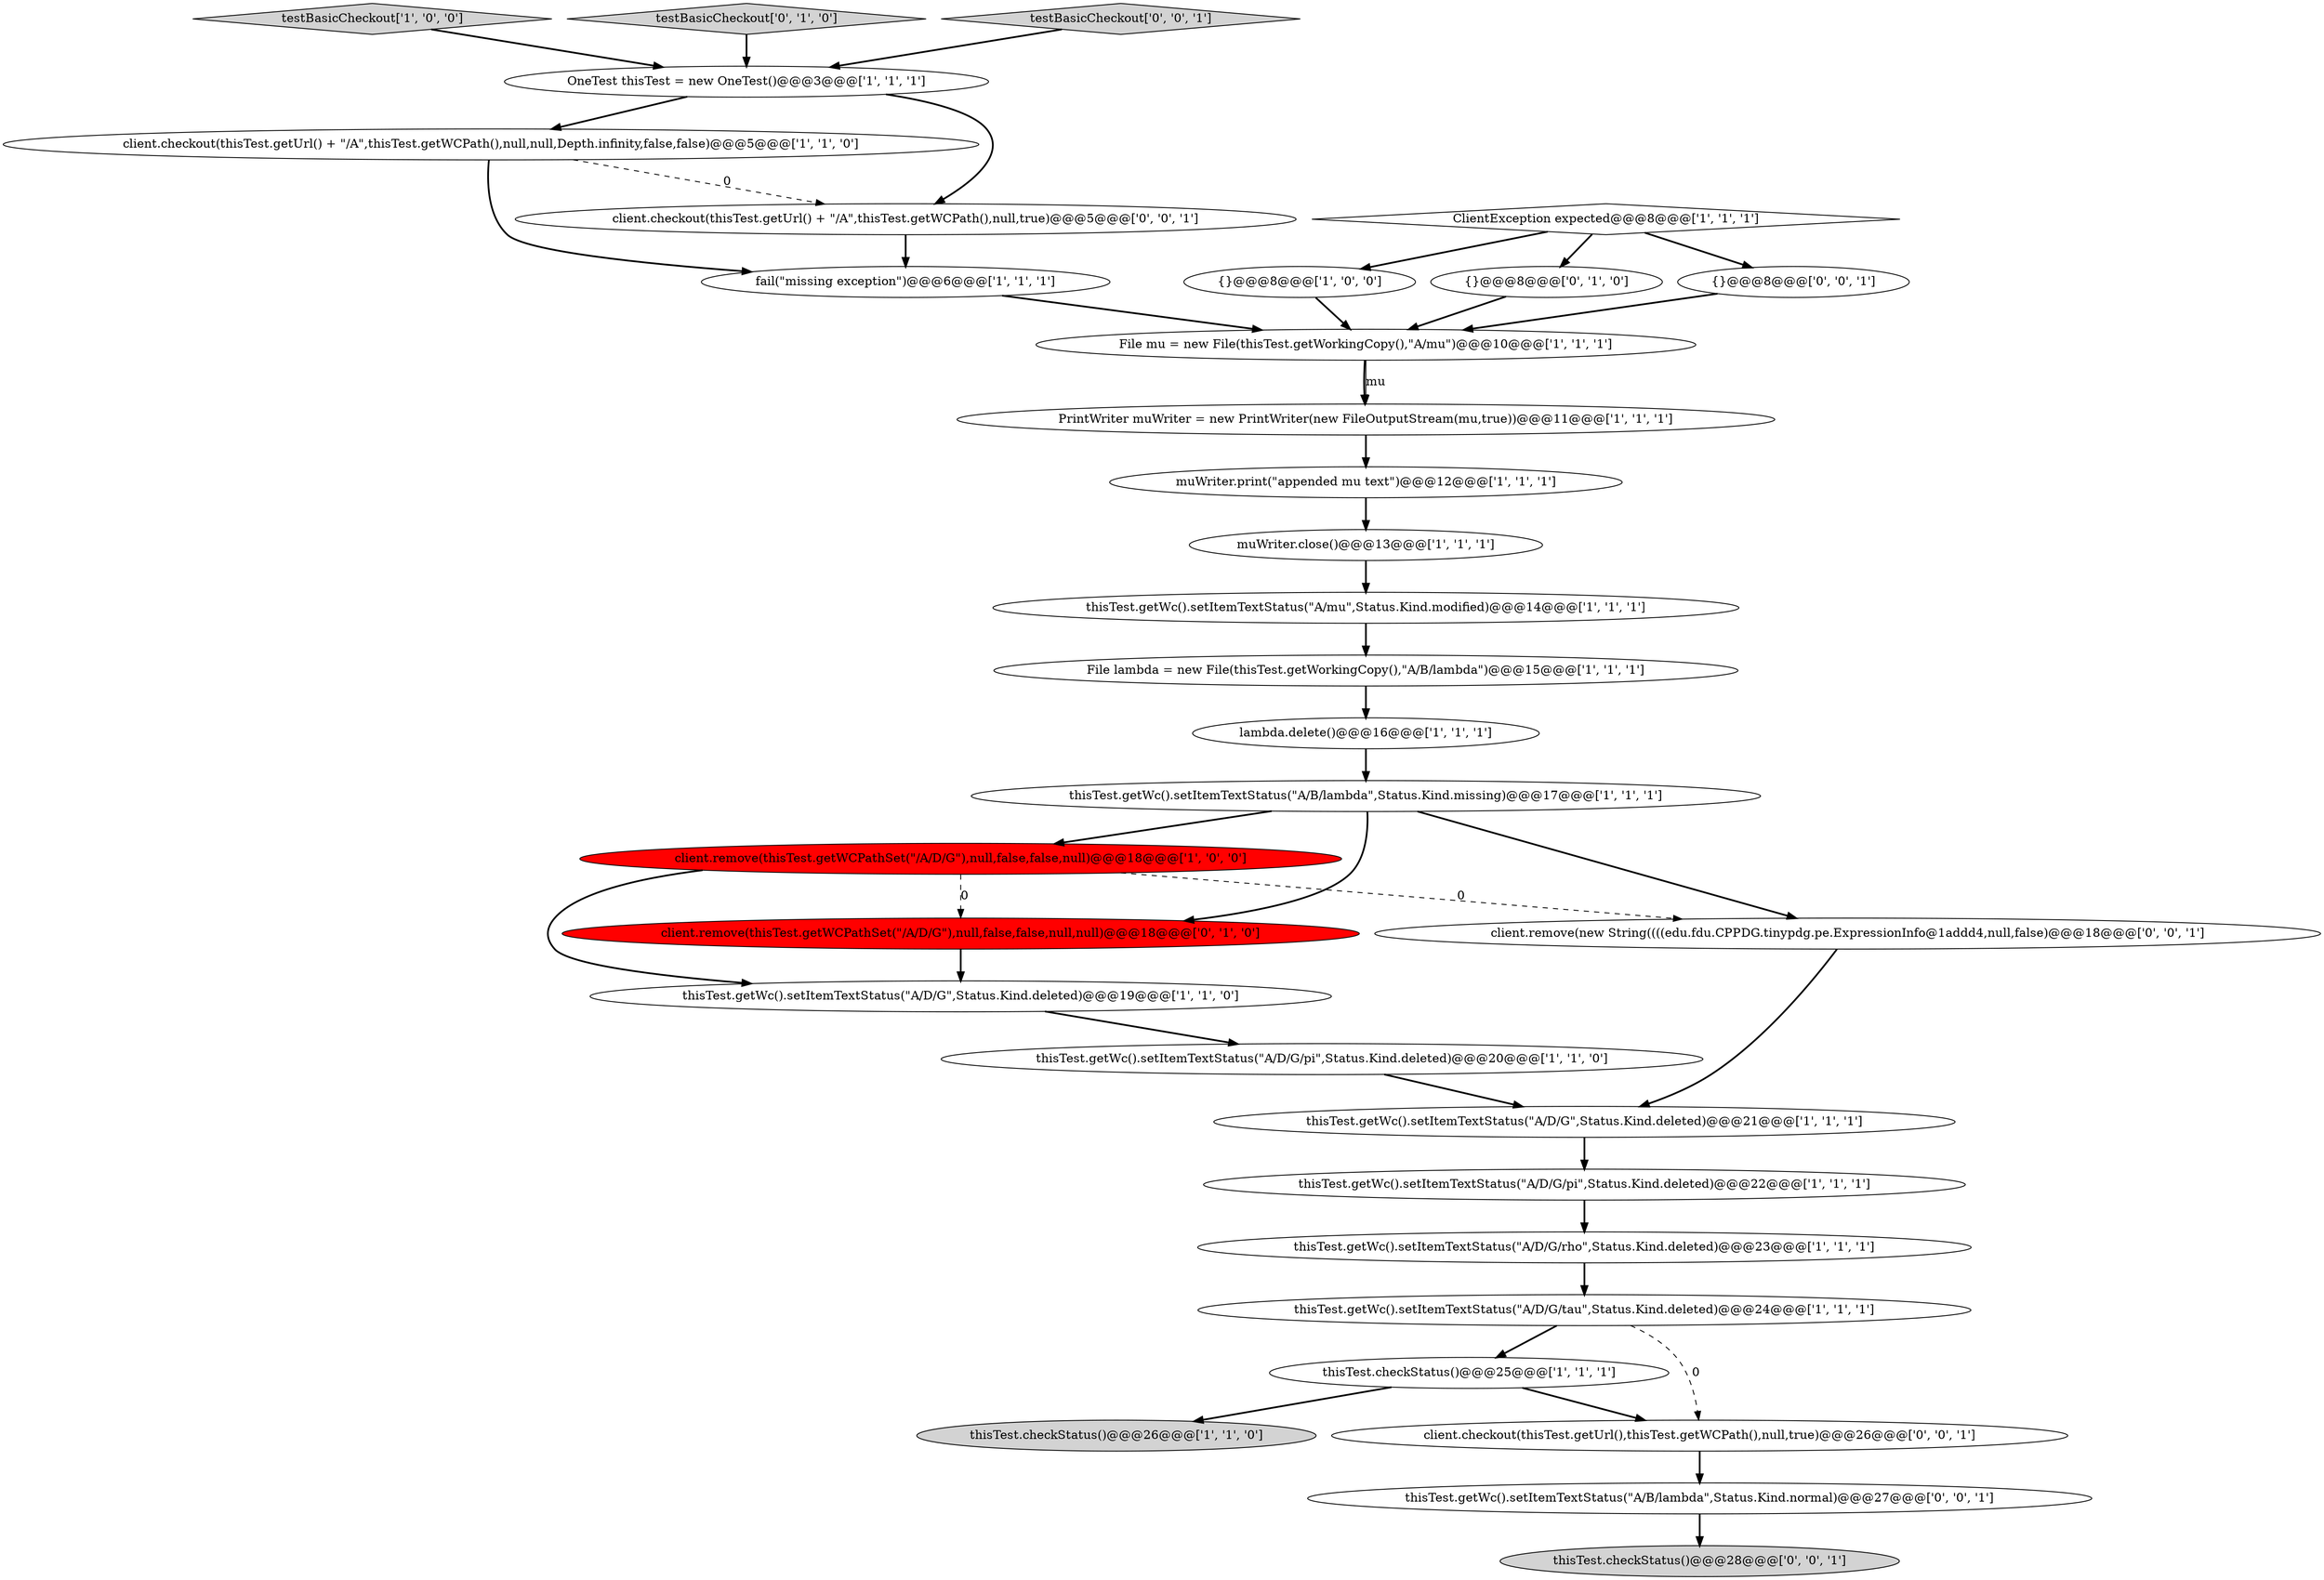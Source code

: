 digraph {
28 [style = filled, label = "client.checkout(thisTest.getUrl(),thisTest.getWCPath(),null,true)@@@26@@@['0', '0', '1']", fillcolor = white, shape = ellipse image = "AAA0AAABBB3BBB"];
20 [style = filled, label = "client.checkout(thisTest.getUrl() + \"/A\",thisTest.getWCPath(),null,null,Depth.infinity,false,false)@@@5@@@['1', '1', '0']", fillcolor = white, shape = ellipse image = "AAA0AAABBB1BBB"];
31 [style = filled, label = "thisTest.checkStatus()@@@28@@@['0', '0', '1']", fillcolor = lightgray, shape = ellipse image = "AAA0AAABBB3BBB"];
3 [style = filled, label = "OneTest thisTest = new OneTest()@@@3@@@['1', '1', '1']", fillcolor = white, shape = ellipse image = "AAA0AAABBB1BBB"];
1 [style = filled, label = "thisTest.checkStatus()@@@25@@@['1', '1', '1']", fillcolor = white, shape = ellipse image = "AAA0AAABBB1BBB"];
25 [style = filled, label = "{}@@@8@@@['0', '1', '0']", fillcolor = white, shape = ellipse image = "AAA0AAABBB2BBB"];
7 [style = filled, label = "muWriter.close()@@@13@@@['1', '1', '1']", fillcolor = white, shape = ellipse image = "AAA0AAABBB1BBB"];
11 [style = filled, label = "client.remove(thisTest.getWCPathSet(\"/A/D/G\"),null,false,false,null)@@@18@@@['1', '0', '0']", fillcolor = red, shape = ellipse image = "AAA1AAABBB1BBB"];
29 [style = filled, label = "client.checkout(thisTest.getUrl() + \"/A\",thisTest.getWCPath(),null,true)@@@5@@@['0', '0', '1']", fillcolor = white, shape = ellipse image = "AAA0AAABBB3BBB"];
14 [style = filled, label = "thisTest.getWc().setItemTextStatus(\"A/mu\",Status.Kind.modified)@@@14@@@['1', '1', '1']", fillcolor = white, shape = ellipse image = "AAA0AAABBB1BBB"];
17 [style = filled, label = "thisTest.getWc().setItemTextStatus(\"A/D/G/pi\",Status.Kind.deleted)@@@22@@@['1', '1', '1']", fillcolor = white, shape = ellipse image = "AAA0AAABBB1BBB"];
18 [style = filled, label = "thisTest.getWc().setItemTextStatus(\"A/D/G/rho\",Status.Kind.deleted)@@@23@@@['1', '1', '1']", fillcolor = white, shape = ellipse image = "AAA0AAABBB1BBB"];
0 [style = filled, label = "testBasicCheckout['1', '0', '0']", fillcolor = lightgray, shape = diamond image = "AAA0AAABBB1BBB"];
21 [style = filled, label = "fail(\"missing exception\")@@@6@@@['1', '1', '1']", fillcolor = white, shape = ellipse image = "AAA0AAABBB1BBB"];
2 [style = filled, label = "File mu = new File(thisTest.getWorkingCopy(),\"A/mu\")@@@10@@@['1', '1', '1']", fillcolor = white, shape = ellipse image = "AAA0AAABBB1BBB"];
27 [style = filled, label = "{}@@@8@@@['0', '0', '1']", fillcolor = white, shape = ellipse image = "AAA0AAABBB3BBB"];
8 [style = filled, label = "File lambda = new File(thisTest.getWorkingCopy(),\"A/B/lambda\")@@@15@@@['1', '1', '1']", fillcolor = white, shape = ellipse image = "AAA0AAABBB1BBB"];
12 [style = filled, label = "ClientException expected@@@8@@@['1', '1', '1']", fillcolor = white, shape = diamond image = "AAA0AAABBB1BBB"];
23 [style = filled, label = "testBasicCheckout['0', '1', '0']", fillcolor = lightgray, shape = diamond image = "AAA0AAABBB2BBB"];
9 [style = filled, label = "lambda.delete()@@@16@@@['1', '1', '1']", fillcolor = white, shape = ellipse image = "AAA0AAABBB1BBB"];
13 [style = filled, label = "PrintWriter muWriter = new PrintWriter(new FileOutputStream(mu,true))@@@11@@@['1', '1', '1']", fillcolor = white, shape = ellipse image = "AAA0AAABBB1BBB"];
4 [style = filled, label = "thisTest.getWc().setItemTextStatus(\"A/D/G/pi\",Status.Kind.deleted)@@@20@@@['1', '1', '0']", fillcolor = white, shape = ellipse image = "AAA0AAABBB1BBB"];
26 [style = filled, label = "thisTest.getWc().setItemTextStatus(\"A/B/lambda\",Status.Kind.normal)@@@27@@@['0', '0', '1']", fillcolor = white, shape = ellipse image = "AAA0AAABBB3BBB"];
24 [style = filled, label = "client.remove(thisTest.getWCPathSet(\"/A/D/G\"),null,false,false,null,null)@@@18@@@['0', '1', '0']", fillcolor = red, shape = ellipse image = "AAA1AAABBB2BBB"];
10 [style = filled, label = "thisTest.getWc().setItemTextStatus(\"A/D/G\",Status.Kind.deleted)@@@21@@@['1', '1', '1']", fillcolor = white, shape = ellipse image = "AAA0AAABBB1BBB"];
15 [style = filled, label = "thisTest.checkStatus()@@@26@@@['1', '1', '0']", fillcolor = lightgray, shape = ellipse image = "AAA0AAABBB1BBB"];
19 [style = filled, label = "thisTest.getWc().setItemTextStatus(\"A/D/G/tau\",Status.Kind.deleted)@@@24@@@['1', '1', '1']", fillcolor = white, shape = ellipse image = "AAA0AAABBB1BBB"];
22 [style = filled, label = "thisTest.getWc().setItemTextStatus(\"A/D/G\",Status.Kind.deleted)@@@19@@@['1', '1', '0']", fillcolor = white, shape = ellipse image = "AAA0AAABBB1BBB"];
16 [style = filled, label = "thisTest.getWc().setItemTextStatus(\"A/B/lambda\",Status.Kind.missing)@@@17@@@['1', '1', '1']", fillcolor = white, shape = ellipse image = "AAA0AAABBB1BBB"];
5 [style = filled, label = "{}@@@8@@@['1', '0', '0']", fillcolor = white, shape = ellipse image = "AAA0AAABBB1BBB"];
6 [style = filled, label = "muWriter.print(\"appended mu text\")@@@12@@@['1', '1', '1']", fillcolor = white, shape = ellipse image = "AAA0AAABBB1BBB"];
32 [style = filled, label = "testBasicCheckout['0', '0', '1']", fillcolor = lightgray, shape = diamond image = "AAA0AAABBB3BBB"];
30 [style = filled, label = "client.remove(new String((((edu.fdu.CPPDG.tinypdg.pe.ExpressionInfo@1addd4,null,false)@@@18@@@['0', '0', '1']", fillcolor = white, shape = ellipse image = "AAA0AAABBB3BBB"];
0->3 [style = bold, label=""];
4->10 [style = bold, label=""];
16->11 [style = bold, label=""];
12->5 [style = bold, label=""];
1->15 [style = bold, label=""];
16->24 [style = bold, label=""];
18->19 [style = bold, label=""];
28->26 [style = bold, label=""];
10->17 [style = bold, label=""];
23->3 [style = bold, label=""];
24->22 [style = bold, label=""];
25->2 [style = bold, label=""];
9->16 [style = bold, label=""];
29->21 [style = bold, label=""];
20->29 [style = dashed, label="0"];
21->2 [style = bold, label=""];
22->4 [style = bold, label=""];
2->13 [style = bold, label=""];
7->14 [style = bold, label=""];
20->21 [style = bold, label=""];
19->1 [style = bold, label=""];
5->2 [style = bold, label=""];
1->28 [style = bold, label=""];
3->20 [style = bold, label=""];
26->31 [style = bold, label=""];
12->25 [style = bold, label=""];
19->28 [style = dashed, label="0"];
16->30 [style = bold, label=""];
11->24 [style = dashed, label="0"];
8->9 [style = bold, label=""];
30->10 [style = bold, label=""];
11->22 [style = bold, label=""];
2->13 [style = solid, label="mu"];
14->8 [style = bold, label=""];
13->6 [style = bold, label=""];
11->30 [style = dashed, label="0"];
6->7 [style = bold, label=""];
32->3 [style = bold, label=""];
12->27 [style = bold, label=""];
3->29 [style = bold, label=""];
27->2 [style = bold, label=""];
17->18 [style = bold, label=""];
}
